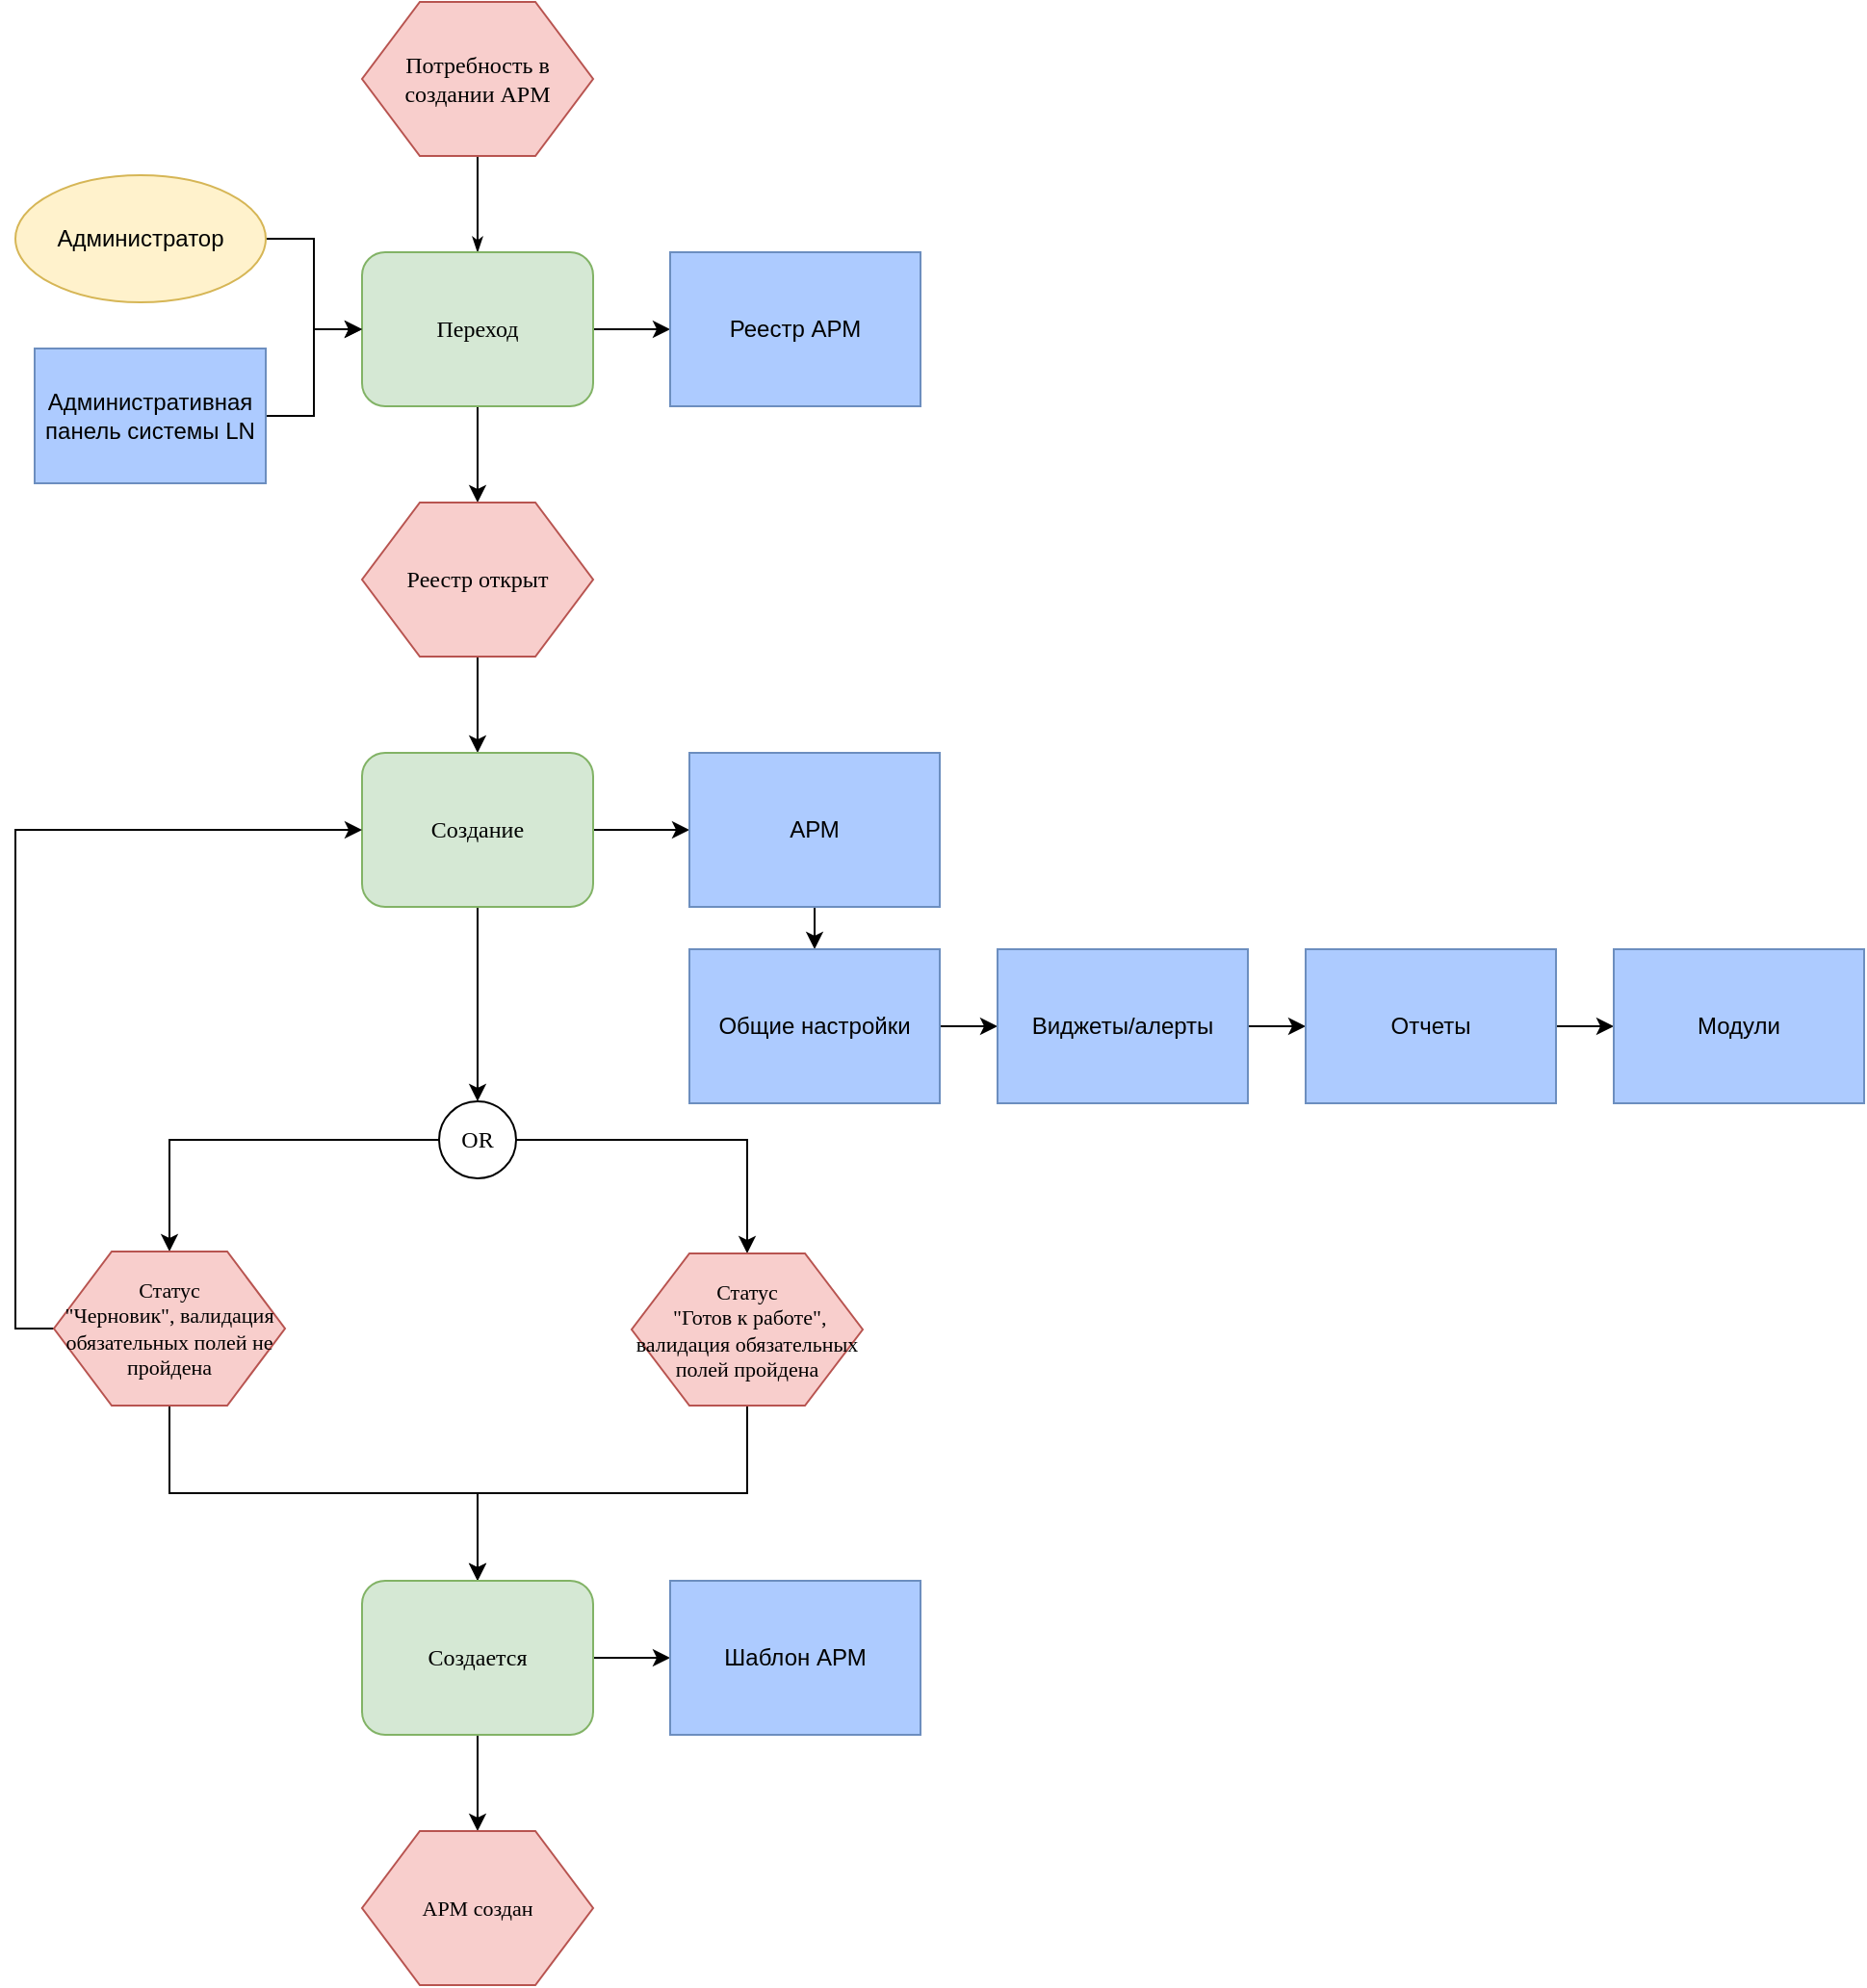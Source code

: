<mxfile version="14.9.6" type="github">
  <diagram name="Page-1" id="8ce9d11a-91a2-4d17-14d8-a56ed91bf033">
    <mxGraphModel dx="1038" dy="556" grid="1" gridSize="10" guides="1" tooltips="1" connect="1" arrows="1" fold="1" page="1" pageScale="1" pageWidth="1100" pageHeight="850" background="none" math="0" shadow="0">
      <root>
        <mxCell id="0" />
        <mxCell id="1" parent="0" />
        <mxCell id="17ea667e15c223fc-28" style="edgeStyle=orthogonalEdgeStyle;rounded=1;html=1;labelBackgroundColor=none;startArrow=none;startFill=0;startSize=5;endArrow=classicThin;endFill=1;endSize=5;jettySize=auto;orthogonalLoop=1;strokeWidth=1;fontFamily=Verdana;fontSize=8;exitX=0.5;exitY=1;exitDx=0;exitDy=0;" parent="1" source="17ea667e15c223fc-1" target="17ea667e15c223fc-2" edge="1">
          <mxGeometry relative="1" as="geometry" />
        </mxCell>
        <mxCell id="17ea667e15c223fc-1" value="Потребность в создании АРМ" style="shape=hexagon;perimeter=hexagonPerimeter;whiteSpace=wrap;html=1;rounded=0;shadow=0;labelBackgroundColor=none;strokeWidth=1;fontFamily=Verdana;fontSize=12;align=center;fillColor=#f8cecc;strokeColor=#b85450;" parent="1" vertex="1">
          <mxGeometry x="500" y="30" width="120" height="80" as="geometry" />
        </mxCell>
        <mxCell id="s-t7A4aG990jGZDkexvC-6" style="edgeStyle=orthogonalEdgeStyle;rounded=0;orthogonalLoop=1;jettySize=auto;html=1;exitX=1;exitY=0.5;exitDx=0;exitDy=0;entryX=0;entryY=0.5;entryDx=0;entryDy=0;" edge="1" parent="1" source="17ea667e15c223fc-2" target="s-t7A4aG990jGZDkexvC-5">
          <mxGeometry relative="1" as="geometry" />
        </mxCell>
        <mxCell id="s-t7A4aG990jGZDkexvC-8" style="edgeStyle=orthogonalEdgeStyle;rounded=0;orthogonalLoop=1;jettySize=auto;html=1;" edge="1" parent="1" source="17ea667e15c223fc-2" target="s-t7A4aG990jGZDkexvC-7">
          <mxGeometry relative="1" as="geometry" />
        </mxCell>
        <mxCell id="17ea667e15c223fc-2" value="Переход" style="rounded=1;whiteSpace=wrap;html=1;shadow=0;labelBackgroundColor=none;strokeWidth=1;fontFamily=Verdana;fontSize=12;align=center;fillColor=#d5e8d4;strokeColor=#82b366;" parent="1" vertex="1">
          <mxGeometry x="500" y="160" width="120" height="80" as="geometry" />
        </mxCell>
        <mxCell id="s-t7A4aG990jGZDkexvC-24" style="edgeStyle=orthogonalEdgeStyle;rounded=0;orthogonalLoop=1;jettySize=auto;html=1;exitX=0;exitY=0.5;exitDx=0;exitDy=0;" edge="1" parent="1" source="17ea667e15c223fc-3" target="s-t7A4aG990jGZDkexvC-22">
          <mxGeometry relative="1" as="geometry">
            <mxPoint x="440" y="631" as="sourcePoint" />
          </mxGeometry>
        </mxCell>
        <mxCell id="s-t7A4aG990jGZDkexvC-25" style="edgeStyle=orthogonalEdgeStyle;rounded=0;orthogonalLoop=1;jettySize=auto;html=1;entryX=0.5;entryY=0;entryDx=0;entryDy=0;" edge="1" parent="1" source="17ea667e15c223fc-3" target="s-t7A4aG990jGZDkexvC-23">
          <mxGeometry relative="1" as="geometry" />
        </mxCell>
        <mxCell id="17ea667e15c223fc-3" value="OR" style="ellipse;whiteSpace=wrap;html=1;rounded=1;shadow=0;labelBackgroundColor=none;strokeWidth=1;fontFamily=Verdana;fontSize=12;align=center;" parent="1" vertex="1">
          <mxGeometry x="540" y="601" width="40" height="40" as="geometry" />
        </mxCell>
        <mxCell id="s-t7A4aG990jGZDkexvC-2" style="edgeStyle=orthogonalEdgeStyle;rounded=0;orthogonalLoop=1;jettySize=auto;html=1;entryX=0;entryY=0.5;entryDx=0;entryDy=0;" edge="1" parent="1" source="s-t7A4aG990jGZDkexvC-1" target="17ea667e15c223fc-2">
          <mxGeometry relative="1" as="geometry" />
        </mxCell>
        <mxCell id="s-t7A4aG990jGZDkexvC-1" value="Администратор" style="ellipse;whiteSpace=wrap;html=1;fillColor=#fff2cc;strokeColor=#d6b656;" vertex="1" parent="1">
          <mxGeometry x="320" y="120" width="130" height="66" as="geometry" />
        </mxCell>
        <mxCell id="s-t7A4aG990jGZDkexvC-4" style="edgeStyle=orthogonalEdgeStyle;rounded=0;orthogonalLoop=1;jettySize=auto;html=1;entryX=0;entryY=0.5;entryDx=0;entryDy=0;" edge="1" parent="1" source="s-t7A4aG990jGZDkexvC-3" target="17ea667e15c223fc-2">
          <mxGeometry relative="1" as="geometry">
            <mxPoint x="500" y="200" as="targetPoint" />
          </mxGeometry>
        </mxCell>
        <mxCell id="s-t7A4aG990jGZDkexvC-3" value="Административная панель системы LN" style="rounded=0;whiteSpace=wrap;html=1;strokeColor=#6c8ebf;fillColor=#ADCBFF;" vertex="1" parent="1">
          <mxGeometry x="330" y="210" width="120" height="70" as="geometry" />
        </mxCell>
        <mxCell id="s-t7A4aG990jGZDkexvC-5" value="Реестр АРМ" style="rounded=0;whiteSpace=wrap;html=1;strokeColor=#6c8ebf;fillColor=#ADCBFF;" vertex="1" parent="1">
          <mxGeometry x="660" y="160" width="130" height="80" as="geometry" />
        </mxCell>
        <mxCell id="s-t7A4aG990jGZDkexvC-10" value="" style="edgeStyle=orthogonalEdgeStyle;rounded=0;orthogonalLoop=1;jettySize=auto;html=1;" edge="1" parent="1" source="s-t7A4aG990jGZDkexvC-7" target="s-t7A4aG990jGZDkexvC-9">
          <mxGeometry relative="1" as="geometry" />
        </mxCell>
        <mxCell id="s-t7A4aG990jGZDkexvC-7" value="Реестр открыт" style="shape=hexagon;perimeter=hexagonPerimeter;whiteSpace=wrap;html=1;rounded=0;shadow=0;labelBackgroundColor=none;strokeWidth=1;fontFamily=Verdana;fontSize=12;align=center;fillColor=#f8cecc;strokeColor=#b85450;" vertex="1" parent="1">
          <mxGeometry x="500" y="290" width="120" height="80" as="geometry" />
        </mxCell>
        <mxCell id="s-t7A4aG990jGZDkexvC-12" style="edgeStyle=orthogonalEdgeStyle;rounded=0;orthogonalLoop=1;jettySize=auto;html=1;exitX=1;exitY=0.5;exitDx=0;exitDy=0;entryX=0;entryY=0.5;entryDx=0;entryDy=0;" edge="1" parent="1" source="s-t7A4aG990jGZDkexvC-9" target="s-t7A4aG990jGZDkexvC-11">
          <mxGeometry relative="1" as="geometry" />
        </mxCell>
        <mxCell id="s-t7A4aG990jGZDkexvC-21" value="" style="edgeStyle=orthogonalEdgeStyle;rounded=0;orthogonalLoop=1;jettySize=auto;html=1;" edge="1" parent="1" source="s-t7A4aG990jGZDkexvC-9" target="17ea667e15c223fc-3">
          <mxGeometry relative="1" as="geometry" />
        </mxCell>
        <mxCell id="s-t7A4aG990jGZDkexvC-9" value="Создание" style="rounded=1;whiteSpace=wrap;html=1;shadow=0;labelBackgroundColor=none;strokeWidth=1;fontFamily=Verdana;fontSize=12;align=center;fillColor=#d5e8d4;strokeColor=#82b366;" vertex="1" parent="1">
          <mxGeometry x="500" y="420" width="120" height="80" as="geometry" />
        </mxCell>
        <mxCell id="s-t7A4aG990jGZDkexvC-14" style="edgeStyle=orthogonalEdgeStyle;rounded=0;orthogonalLoop=1;jettySize=auto;html=1;exitX=0.5;exitY=1;exitDx=0;exitDy=0;entryX=0.5;entryY=0;entryDx=0;entryDy=0;" edge="1" parent="1" source="s-t7A4aG990jGZDkexvC-11" target="s-t7A4aG990jGZDkexvC-13">
          <mxGeometry relative="1" as="geometry" />
        </mxCell>
        <mxCell id="s-t7A4aG990jGZDkexvC-11" value="АРМ" style="rounded=0;whiteSpace=wrap;html=1;strokeColor=#6c8ebf;fillColor=#ADCBFF;" vertex="1" parent="1">
          <mxGeometry x="670" y="420" width="130" height="80" as="geometry" />
        </mxCell>
        <mxCell id="s-t7A4aG990jGZDkexvC-16" value="" style="edgeStyle=orthogonalEdgeStyle;rounded=0;orthogonalLoop=1;jettySize=auto;html=1;" edge="1" parent="1" source="s-t7A4aG990jGZDkexvC-13" target="s-t7A4aG990jGZDkexvC-15">
          <mxGeometry relative="1" as="geometry" />
        </mxCell>
        <mxCell id="s-t7A4aG990jGZDkexvC-13" value="Общие настройки" style="rounded=0;whiteSpace=wrap;html=1;strokeColor=#6c8ebf;fillColor=#ADCBFF;" vertex="1" parent="1">
          <mxGeometry x="670" y="522" width="130" height="80" as="geometry" />
        </mxCell>
        <mxCell id="s-t7A4aG990jGZDkexvC-18" value="" style="edgeStyle=orthogonalEdgeStyle;rounded=0;orthogonalLoop=1;jettySize=auto;html=1;" edge="1" parent="1" source="s-t7A4aG990jGZDkexvC-15" target="s-t7A4aG990jGZDkexvC-17">
          <mxGeometry relative="1" as="geometry" />
        </mxCell>
        <mxCell id="s-t7A4aG990jGZDkexvC-15" value="Виджеты/алерты" style="rounded=0;whiteSpace=wrap;html=1;strokeColor=#6c8ebf;fillColor=#ADCBFF;" vertex="1" parent="1">
          <mxGeometry x="830" y="522" width="130" height="80" as="geometry" />
        </mxCell>
        <mxCell id="s-t7A4aG990jGZDkexvC-20" value="" style="edgeStyle=orthogonalEdgeStyle;rounded=0;orthogonalLoop=1;jettySize=auto;html=1;" edge="1" parent="1" source="s-t7A4aG990jGZDkexvC-17" target="s-t7A4aG990jGZDkexvC-19">
          <mxGeometry relative="1" as="geometry" />
        </mxCell>
        <mxCell id="s-t7A4aG990jGZDkexvC-17" value="Отчеты" style="rounded=0;whiteSpace=wrap;html=1;strokeColor=#6c8ebf;fillColor=#ADCBFF;" vertex="1" parent="1">
          <mxGeometry x="990" y="522" width="130" height="80" as="geometry" />
        </mxCell>
        <mxCell id="s-t7A4aG990jGZDkexvC-19" value="Модули" style="rounded=0;whiteSpace=wrap;html=1;strokeColor=#6c8ebf;fillColor=#ADCBFF;" vertex="1" parent="1">
          <mxGeometry x="1150" y="522" width="130" height="80" as="geometry" />
        </mxCell>
        <mxCell id="s-t7A4aG990jGZDkexvC-26" style="edgeStyle=orthogonalEdgeStyle;rounded=0;orthogonalLoop=1;jettySize=auto;html=1;entryX=0;entryY=0.5;entryDx=0;entryDy=0;fontSize=11;exitX=0;exitY=0.5;exitDx=0;exitDy=0;" edge="1" parent="1" source="s-t7A4aG990jGZDkexvC-22" target="s-t7A4aG990jGZDkexvC-9">
          <mxGeometry relative="1" as="geometry" />
        </mxCell>
        <mxCell id="s-t7A4aG990jGZDkexvC-28" style="edgeStyle=orthogonalEdgeStyle;rounded=0;orthogonalLoop=1;jettySize=auto;html=1;entryX=0.5;entryY=0;entryDx=0;entryDy=0;fontSize=11;exitX=0.5;exitY=1;exitDx=0;exitDy=0;" edge="1" parent="1" source="s-t7A4aG990jGZDkexvC-22" target="s-t7A4aG990jGZDkexvC-27">
          <mxGeometry relative="1" as="geometry" />
        </mxCell>
        <mxCell id="s-t7A4aG990jGZDkexvC-22" value="Статус &lt;br&gt;&quot;Черновик&quot;, валидация обязательных полей не пройдена" style="shape=hexagon;perimeter=hexagonPerimeter;whiteSpace=wrap;html=1;rounded=0;shadow=0;labelBackgroundColor=none;strokeWidth=1;fontFamily=Verdana;fontSize=11;align=center;fillColor=#f8cecc;strokeColor=#b85450;" vertex="1" parent="1">
          <mxGeometry x="340" y="679" width="120" height="80" as="geometry" />
        </mxCell>
        <mxCell id="s-t7A4aG990jGZDkexvC-34" style="edgeStyle=orthogonalEdgeStyle;rounded=0;orthogonalLoop=1;jettySize=auto;html=1;entryX=0.5;entryY=0;entryDx=0;entryDy=0;fontSize=11;exitX=0.5;exitY=1;exitDx=0;exitDy=0;" edge="1" parent="1" source="s-t7A4aG990jGZDkexvC-23" target="s-t7A4aG990jGZDkexvC-27">
          <mxGeometry relative="1" as="geometry" />
        </mxCell>
        <mxCell id="s-t7A4aG990jGZDkexvC-23" value="Статус&lt;br&gt;&amp;nbsp;&quot;Готов к работе&quot;, валидация обязательных полей пройдена" style="shape=hexagon;perimeter=hexagonPerimeter;whiteSpace=wrap;html=1;rounded=0;shadow=0;labelBackgroundColor=none;strokeWidth=1;fontFamily=Verdana;fontSize=11;align=center;fillColor=#f8cecc;strokeColor=#b85450;" vertex="1" parent="1">
          <mxGeometry x="640" y="680" width="120" height="79" as="geometry" />
        </mxCell>
        <mxCell id="s-t7A4aG990jGZDkexvC-30" value="" style="edgeStyle=orthogonalEdgeStyle;rounded=0;orthogonalLoop=1;jettySize=auto;html=1;fontSize=11;" edge="1" parent="1" source="s-t7A4aG990jGZDkexvC-27" target="s-t7A4aG990jGZDkexvC-29">
          <mxGeometry relative="1" as="geometry" />
        </mxCell>
        <mxCell id="s-t7A4aG990jGZDkexvC-36" value="" style="edgeStyle=orthogonalEdgeStyle;rounded=0;orthogonalLoop=1;jettySize=auto;html=1;fontSize=11;" edge="1" parent="1" source="s-t7A4aG990jGZDkexvC-27" target="s-t7A4aG990jGZDkexvC-35">
          <mxGeometry relative="1" as="geometry" />
        </mxCell>
        <mxCell id="s-t7A4aG990jGZDkexvC-27" value="Создается" style="rounded=1;whiteSpace=wrap;html=1;shadow=0;labelBackgroundColor=none;strokeWidth=1;fontFamily=Verdana;fontSize=12;align=center;fillColor=#d5e8d4;strokeColor=#82b366;" vertex="1" parent="1">
          <mxGeometry x="500" y="850" width="120" height="80" as="geometry" />
        </mxCell>
        <mxCell id="s-t7A4aG990jGZDkexvC-29" value="Шаблон АРМ" style="rounded=0;whiteSpace=wrap;html=1;strokeColor=#6c8ebf;fillColor=#ADCBFF;" vertex="1" parent="1">
          <mxGeometry x="660" y="850" width="130" height="80" as="geometry" />
        </mxCell>
        <mxCell id="s-t7A4aG990jGZDkexvC-35" value="АРМ создан" style="shape=hexagon;perimeter=hexagonPerimeter;whiteSpace=wrap;html=1;rounded=0;shadow=0;labelBackgroundColor=none;strokeWidth=1;fontFamily=Verdana;fontSize=11;align=center;fillColor=#f8cecc;strokeColor=#b85450;" vertex="1" parent="1">
          <mxGeometry x="500" y="980" width="120" height="80" as="geometry" />
        </mxCell>
      </root>
    </mxGraphModel>
  </diagram>
</mxfile>
